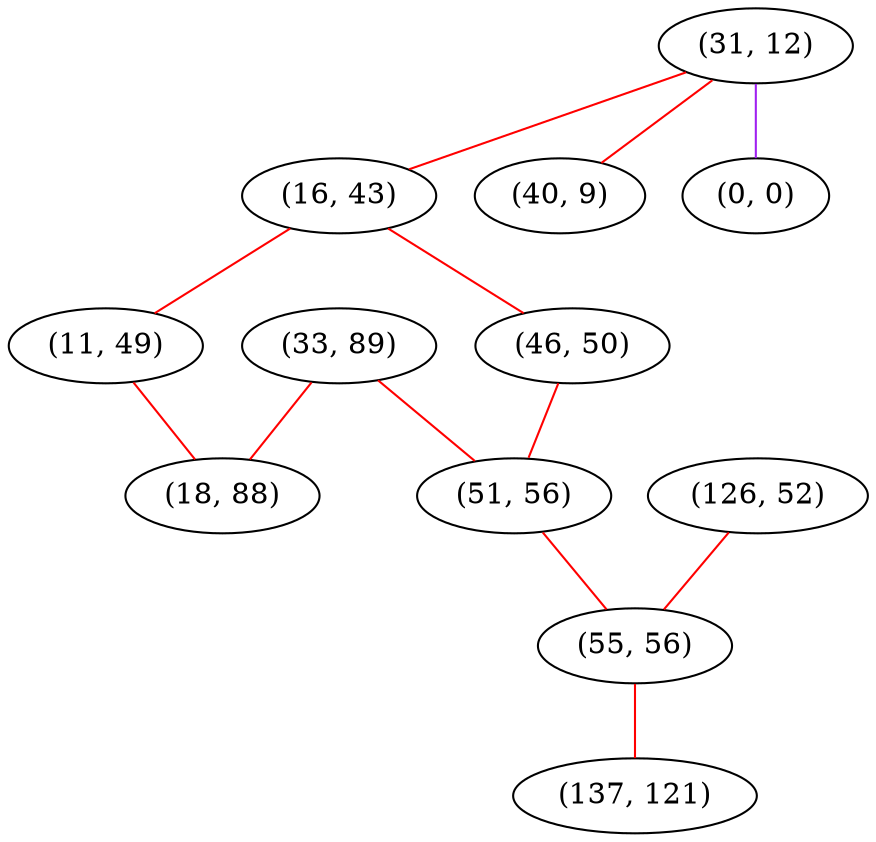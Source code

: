 graph "" {
"(31, 12)";
"(16, 43)";
"(11, 49)";
"(33, 89)";
"(18, 88)";
"(46, 50)";
"(40, 9)";
"(0, 0)";
"(51, 56)";
"(126, 52)";
"(55, 56)";
"(137, 121)";
"(31, 12)" -- "(40, 9)"  [color=red, key=0, weight=1];
"(31, 12)" -- "(16, 43)"  [color=red, key=0, weight=1];
"(31, 12)" -- "(0, 0)"  [color=purple, key=0, weight=4];
"(16, 43)" -- "(11, 49)"  [color=red, key=0, weight=1];
"(16, 43)" -- "(46, 50)"  [color=red, key=0, weight=1];
"(11, 49)" -- "(18, 88)"  [color=red, key=0, weight=1];
"(33, 89)" -- "(51, 56)"  [color=red, key=0, weight=1];
"(33, 89)" -- "(18, 88)"  [color=red, key=0, weight=1];
"(46, 50)" -- "(51, 56)"  [color=red, key=0, weight=1];
"(51, 56)" -- "(55, 56)"  [color=red, key=0, weight=1];
"(126, 52)" -- "(55, 56)"  [color=red, key=0, weight=1];
"(55, 56)" -- "(137, 121)"  [color=red, key=0, weight=1];
}
